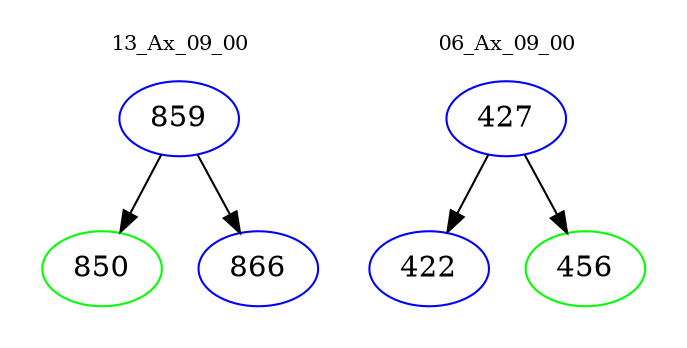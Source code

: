digraph{
subgraph cluster_0 {
color = white
label = "13_Ax_09_00";
fontsize=10;
T0_859 [label="859", color="blue"]
T0_859 -> T0_850 [color="black"]
T0_850 [label="850", color="green"]
T0_859 -> T0_866 [color="black"]
T0_866 [label="866", color="blue"]
}
subgraph cluster_1 {
color = white
label = "06_Ax_09_00";
fontsize=10;
T1_427 [label="427", color="blue"]
T1_427 -> T1_422 [color="black"]
T1_422 [label="422", color="blue"]
T1_427 -> T1_456 [color="black"]
T1_456 [label="456", color="green"]
}
}
